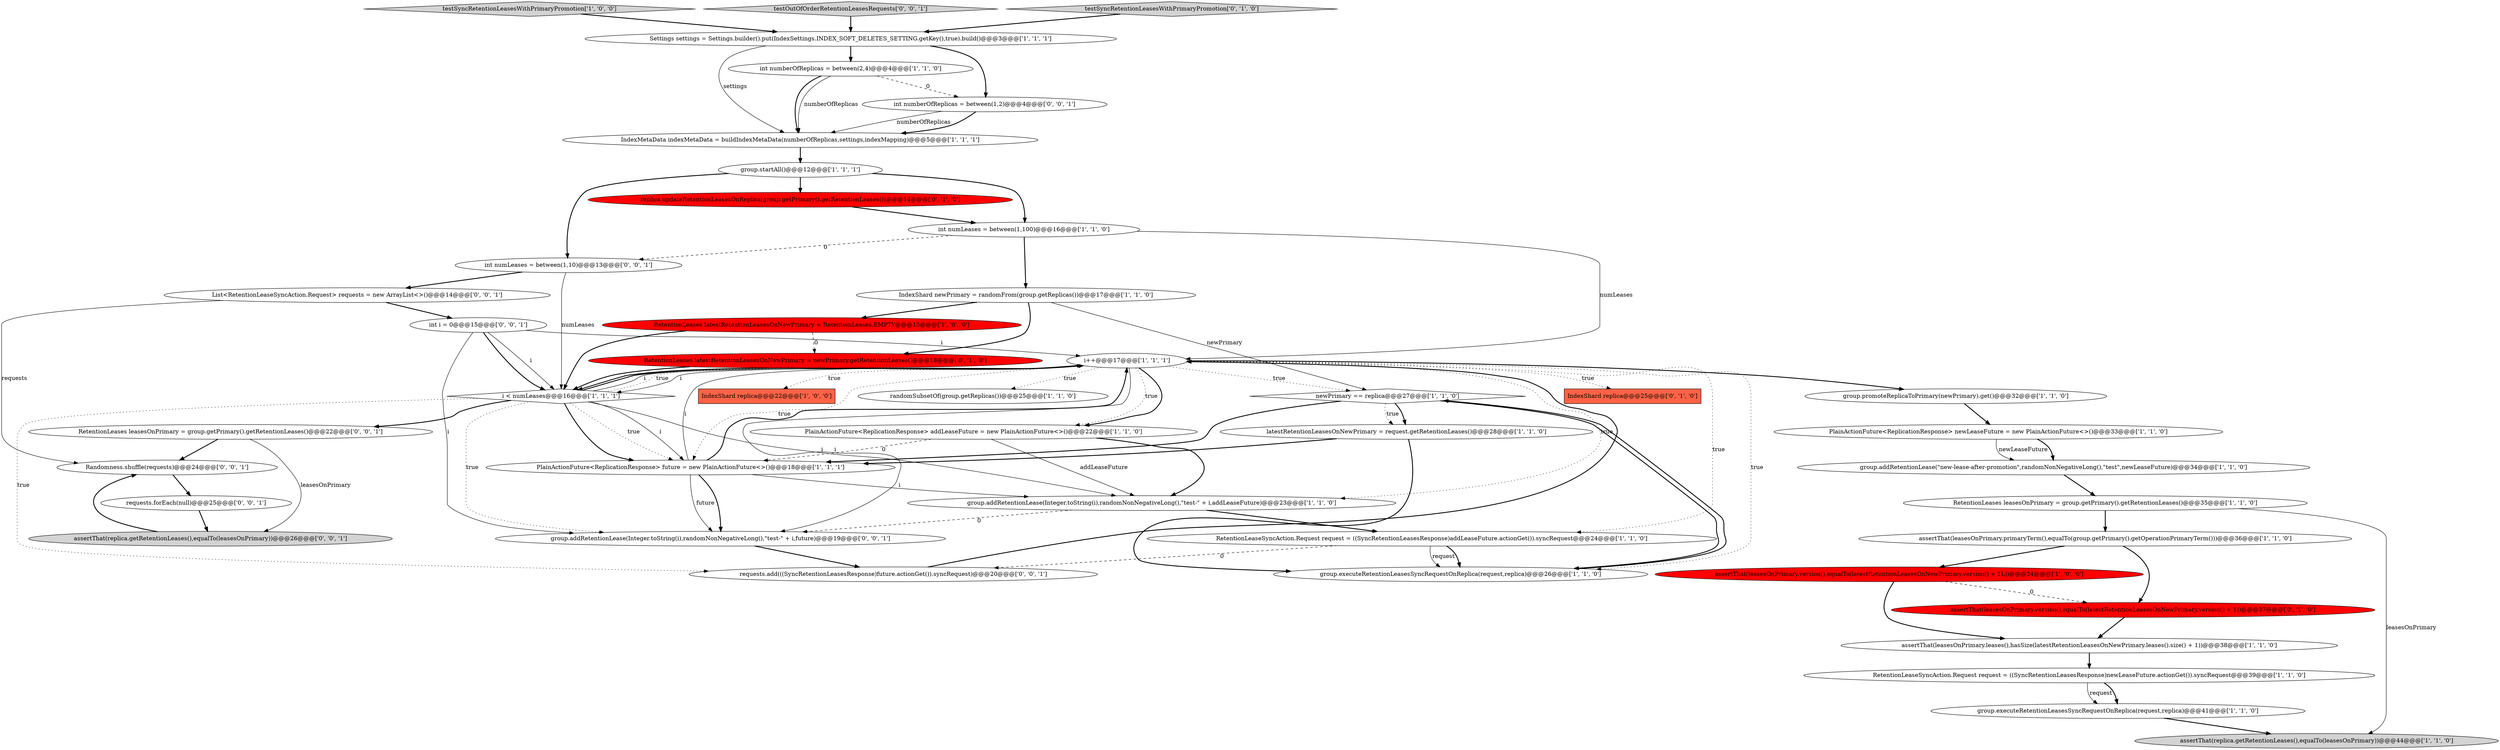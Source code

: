 digraph {
29 [style = filled, label = "replica.updateRetentionLeasesOnReplica(group.getPrimary().getRetentionLeases())@@@14@@@['0', '1', '0']", fillcolor = red, shape = ellipse image = "AAA1AAABBB2BBB"];
16 [style = filled, label = "assertThat(leasesOnPrimary.version(),equalTo(latestRetentionLeasesOnNewPrimary.version() + 1L))@@@34@@@['1', '0', '0']", fillcolor = red, shape = ellipse image = "AAA1AAABBB1BBB"];
12 [style = filled, label = "newPrimary == replica@@@27@@@['1', '1', '0']", fillcolor = white, shape = diamond image = "AAA0AAABBB1BBB"];
7 [style = filled, label = "group.promoteReplicaToPrimary(newPrimary).get()@@@32@@@['1', '1', '0']", fillcolor = white, shape = ellipse image = "AAA0AAABBB1BBB"];
25 [style = filled, label = "assertThat(leasesOnPrimary.leases(),hasSize(latestRetentionLeasesOnNewPrimary.leases().size() + 1))@@@38@@@['1', '1', '0']", fillcolor = white, shape = ellipse image = "AAA0AAABBB1BBB"];
6 [style = filled, label = "PlainActionFuture<ReplicationResponse> future = new PlainActionFuture<>()@@@18@@@['1', '1', '1']", fillcolor = white, shape = ellipse image = "AAA0AAABBB1BBB"];
19 [style = filled, label = "i < numLeases@@@16@@@['1', '1', '1']", fillcolor = white, shape = diamond image = "AAA0AAABBB1BBB"];
33 [style = filled, label = "RetentionLeases latestRetentionLeasesOnNewPrimary = newPrimary.getRetentionLeases()@@@18@@@['0', '1', '0']", fillcolor = red, shape = ellipse image = "AAA1AAABBB2BBB"];
20 [style = filled, label = "assertThat(leasesOnPrimary.primaryTerm(),equalTo(group.getPrimary().getOperationPrimaryTerm()))@@@36@@@['1', '1', '0']", fillcolor = white, shape = ellipse image = "AAA0AAABBB1BBB"];
21 [style = filled, label = "group.addRetentionLease(\"new-lease-after-promotion\",randomNonNegativeLong(),\"test\",newLeaseFuture)@@@34@@@['1', '1', '0']", fillcolor = white, shape = ellipse image = "AAA0AAABBB1BBB"];
40 [style = filled, label = "requests.forEach(null)@@@25@@@['0', '0', '1']", fillcolor = white, shape = ellipse image = "AAA0AAABBB3BBB"];
22 [style = filled, label = "group.executeRetentionLeasesSyncRequestOnReplica(request,replica)@@@41@@@['1', '1', '0']", fillcolor = white, shape = ellipse image = "AAA0AAABBB1BBB"];
9 [style = filled, label = "assertThat(replica.getRetentionLeases(),equalTo(leasesOnPrimary))@@@44@@@['1', '1', '0']", fillcolor = lightgray, shape = ellipse image = "AAA0AAABBB1BBB"];
36 [style = filled, label = "int numberOfReplicas = between(1,2)@@@4@@@['0', '0', '1']", fillcolor = white, shape = ellipse image = "AAA0AAABBB3BBB"];
28 [style = filled, label = "i++@@@17@@@['1', '1', '1']", fillcolor = white, shape = ellipse image = "AAA0AAABBB1BBB"];
8 [style = filled, label = "Settings settings = Settings.builder().put(IndexSettings.INDEX_SOFT_DELETES_SETTING.getKey(),true).build()@@@3@@@['1', '1', '1']", fillcolor = white, shape = ellipse image = "AAA0AAABBB1BBB"];
31 [style = filled, label = "assertThat(leasesOnPrimary.version(),equalTo(latestRetentionLeasesOnNewPrimary.version() + 1))@@@37@@@['0', '1', '0']", fillcolor = red, shape = ellipse image = "AAA1AAABBB2BBB"];
43 [style = filled, label = "List<RetentionLeaseSyncAction.Request> requests = new ArrayList<>()@@@14@@@['0', '0', '1']", fillcolor = white, shape = ellipse image = "AAA0AAABBB3BBB"];
41 [style = filled, label = "Randomness.shuffle(requests)@@@24@@@['0', '0', '1']", fillcolor = white, shape = ellipse image = "AAA0AAABBB3BBB"];
15 [style = filled, label = "group.executeRetentionLeasesSyncRequestOnReplica(request,replica)@@@26@@@['1', '1', '0']", fillcolor = white, shape = ellipse image = "AAA0AAABBB1BBB"];
39 [style = filled, label = "RetentionLeases leasesOnPrimary = group.getPrimary().getRetentionLeases()@@@22@@@['0', '0', '1']", fillcolor = white, shape = ellipse image = "AAA0AAABBB3BBB"];
13 [style = filled, label = "testSyncRetentionLeasesWithPrimaryPromotion['1', '0', '0']", fillcolor = lightgray, shape = diamond image = "AAA0AAABBB1BBB"];
30 [style = filled, label = "IndexShard replica@@@25@@@['0', '1', '0']", fillcolor = tomato, shape = box image = "AAA0AAABBB2BBB"];
11 [style = filled, label = "RetentionLeases leasesOnPrimary = group.getPrimary().getRetentionLeases()@@@35@@@['1', '1', '0']", fillcolor = white, shape = ellipse image = "AAA0AAABBB1BBB"];
38 [style = filled, label = "int i = 0@@@15@@@['0', '0', '1']", fillcolor = white, shape = ellipse image = "AAA0AAABBB3BBB"];
35 [style = filled, label = "testOutOfOrderRetentionLeasesRequests['0', '0', '1']", fillcolor = lightgray, shape = diamond image = "AAA0AAABBB3BBB"];
37 [style = filled, label = "group.addRetentionLease(Integer.toString(i),randomNonNegativeLong(),\"test-\" + i,future)@@@19@@@['0', '0', '1']", fillcolor = white, shape = ellipse image = "AAA0AAABBB3BBB"];
10 [style = filled, label = "PlainActionFuture<ReplicationResponse> addLeaseFuture = new PlainActionFuture<>()@@@22@@@['1', '1', '0']", fillcolor = white, shape = ellipse image = "AAA0AAABBB1BBB"];
2 [style = filled, label = "RetentionLeaseSyncAction.Request request = ((SyncRetentionLeasesResponse)newLeaseFuture.actionGet()).syncRequest@@@39@@@['1', '1', '0']", fillcolor = white, shape = ellipse image = "AAA0AAABBB1BBB"];
0 [style = filled, label = "IndexShard replica@@@22@@@['1', '0', '0']", fillcolor = tomato, shape = box image = "AAA0AAABBB1BBB"];
4 [style = filled, label = "PlainActionFuture<ReplicationResponse> newLeaseFuture = new PlainActionFuture<>()@@@33@@@['1', '1', '0']", fillcolor = white, shape = ellipse image = "AAA0AAABBB1BBB"];
32 [style = filled, label = "testSyncRetentionLeasesWithPrimaryPromotion['0', '1', '0']", fillcolor = lightgray, shape = diamond image = "AAA0AAABBB2BBB"];
3 [style = filled, label = "RetentionLeases latestRetentionLeasesOnNewPrimary = RetentionLeases.EMPTY@@@15@@@['1', '0', '0']", fillcolor = red, shape = ellipse image = "AAA1AAABBB1BBB"];
24 [style = filled, label = "RetentionLeaseSyncAction.Request request = ((SyncRetentionLeasesResponse)addLeaseFuture.actionGet()).syncRequest@@@24@@@['1', '1', '0']", fillcolor = white, shape = ellipse image = "AAA0AAABBB1BBB"];
5 [style = filled, label = "IndexMetaData indexMetaData = buildIndexMetaData(numberOfReplicas,settings,indexMapping)@@@5@@@['1', '1', '1']", fillcolor = white, shape = ellipse image = "AAA0AAABBB1BBB"];
26 [style = filled, label = "group.addRetentionLease(Integer.toString(i),randomNonNegativeLong(),\"test-\" + i,addLeaseFuture)@@@23@@@['1', '1', '0']", fillcolor = white, shape = ellipse image = "AAA0AAABBB1BBB"];
17 [style = filled, label = "int numLeases = between(1,100)@@@16@@@['1', '1', '0']", fillcolor = white, shape = ellipse image = "AAA0AAABBB1BBB"];
34 [style = filled, label = "int numLeases = between(1,10)@@@13@@@['0', '0', '1']", fillcolor = white, shape = ellipse image = "AAA0AAABBB3BBB"];
44 [style = filled, label = "requests.add(((SyncRetentionLeasesResponse)future.actionGet()).syncRequest)@@@20@@@['0', '0', '1']", fillcolor = white, shape = ellipse image = "AAA0AAABBB3BBB"];
27 [style = filled, label = "group.startAll()@@@12@@@['1', '1', '1']", fillcolor = white, shape = ellipse image = "AAA0AAABBB1BBB"];
18 [style = filled, label = "int numberOfReplicas = between(2,4)@@@4@@@['1', '1', '0']", fillcolor = white, shape = ellipse image = "AAA0AAABBB1BBB"];
1 [style = filled, label = "latestRetentionLeasesOnNewPrimary = request.getRetentionLeases()@@@28@@@['1', '1', '0']", fillcolor = white, shape = ellipse image = "AAA0AAABBB1BBB"];
23 [style = filled, label = "IndexShard newPrimary = randomFrom(group.getReplicas())@@@17@@@['1', '1', '0']", fillcolor = white, shape = ellipse image = "AAA0AAABBB1BBB"];
14 [style = filled, label = "randomSubsetOf(group.getReplicas())@@@25@@@['1', '1', '0']", fillcolor = white, shape = ellipse image = "AAA0AAABBB1BBB"];
42 [style = filled, label = "assertThat(replica.getRetentionLeases(),equalTo(leasesOnPrimary))@@@26@@@['0', '0', '1']", fillcolor = lightgray, shape = ellipse image = "AAA0AAABBB3BBB"];
2->22 [style = solid, label="request"];
42->41 [style = bold, label=""];
16->31 [style = dashed, label="0"];
10->6 [style = dashed, label="0"];
28->15 [style = dotted, label="true"];
28->14 [style = dotted, label="true"];
6->37 [style = solid, label="future"];
19->6 [style = solid, label="i"];
28->6 [style = dotted, label="true"];
28->30 [style = dotted, label="true"];
8->36 [style = bold, label=""];
19->44 [style = dotted, label="true"];
23->33 [style = bold, label=""];
20->16 [style = bold, label=""];
3->19 [style = bold, label=""];
19->28 [style = solid, label="i"];
27->17 [style = bold, label=""];
35->8 [style = bold, label=""];
8->5 [style = solid, label="settings"];
28->37 [style = solid, label="i"];
19->28 [style = bold, label=""];
4->21 [style = solid, label="newLeaseFuture"];
28->10 [style = dotted, label="true"];
6->26 [style = solid, label="i"];
38->28 [style = solid, label="i"];
24->15 [style = solid, label="request"];
3->33 [style = dashed, label="0"];
8->18 [style = bold, label=""];
22->9 [style = bold, label=""];
4->21 [style = bold, label=""];
19->39 [style = bold, label=""];
23->3 [style = bold, label=""];
10->26 [style = bold, label=""];
20->31 [style = bold, label=""];
19->37 [style = dotted, label="true"];
26->24 [style = bold, label=""];
12->1 [style = bold, label=""];
19->6 [style = bold, label=""];
25->2 [style = bold, label=""];
28->24 [style = dotted, label="true"];
21->11 [style = bold, label=""];
39->42 [style = solid, label="leasesOnPrimary"];
34->19 [style = solid, label="numLeases"];
28->19 [style = bold, label=""];
23->12 [style = solid, label="newPrimary"];
39->41 [style = bold, label=""];
15->12 [style = bold, label=""];
27->29 [style = bold, label=""];
17->28 [style = solid, label="numLeases"];
10->26 [style = solid, label="addLeaseFuture"];
29->17 [style = bold, label=""];
31->25 [style = bold, label=""];
36->5 [style = solid, label="numberOfReplicas"];
6->28 [style = solid, label="i"];
18->5 [style = solid, label="numberOfReplicas"];
24->44 [style = dashed, label="0"];
7->4 [style = bold, label=""];
17->23 [style = bold, label=""];
38->19 [style = bold, label=""];
38->37 [style = solid, label="i"];
11->9 [style = solid, label="leasesOnPrimary"];
6->37 [style = bold, label=""];
19->28 [style = dotted, label="true"];
32->8 [style = bold, label=""];
1->6 [style = bold, label=""];
27->34 [style = bold, label=""];
43->38 [style = bold, label=""];
28->0 [style = dotted, label="true"];
41->40 [style = bold, label=""];
18->36 [style = dashed, label="0"];
28->19 [style = solid, label="i"];
26->37 [style = dashed, label="0"];
37->44 [style = bold, label=""];
36->5 [style = bold, label=""];
33->19 [style = bold, label=""];
34->43 [style = bold, label=""];
38->19 [style = solid, label="i"];
28->12 [style = dotted, label="true"];
24->15 [style = bold, label=""];
11->20 [style = bold, label=""];
28->10 [style = bold, label=""];
17->34 [style = dashed, label="0"];
1->15 [style = bold, label=""];
12->15 [style = bold, label=""];
28->7 [style = bold, label=""];
12->1 [style = dotted, label="true"];
16->25 [style = bold, label=""];
12->6 [style = bold, label=""];
19->26 [style = solid, label="i"];
43->41 [style = solid, label="requests"];
18->5 [style = bold, label=""];
44->28 [style = bold, label=""];
28->26 [style = dotted, label="true"];
19->6 [style = dotted, label="true"];
5->27 [style = bold, label=""];
13->8 [style = bold, label=""];
2->22 [style = bold, label=""];
40->42 [style = bold, label=""];
6->28 [style = bold, label=""];
}
